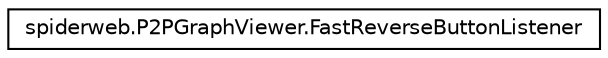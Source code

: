 digraph G
{
  edge [fontname="Helvetica",fontsize="10",labelfontname="Helvetica",labelfontsize="10"];
  node [fontname="Helvetica",fontsize="10",shape=record];
  rankdir=LR;
  Node1 [label="spiderweb.P2PGraphViewer.FastReverseButtonListener",height=0.2,width=0.4,color="black", fillcolor="white", style="filled",URL="$classspiderweb_1_1_p2_p_graph_viewer_1_1_fast_reverse_button_listener.html"];
}
